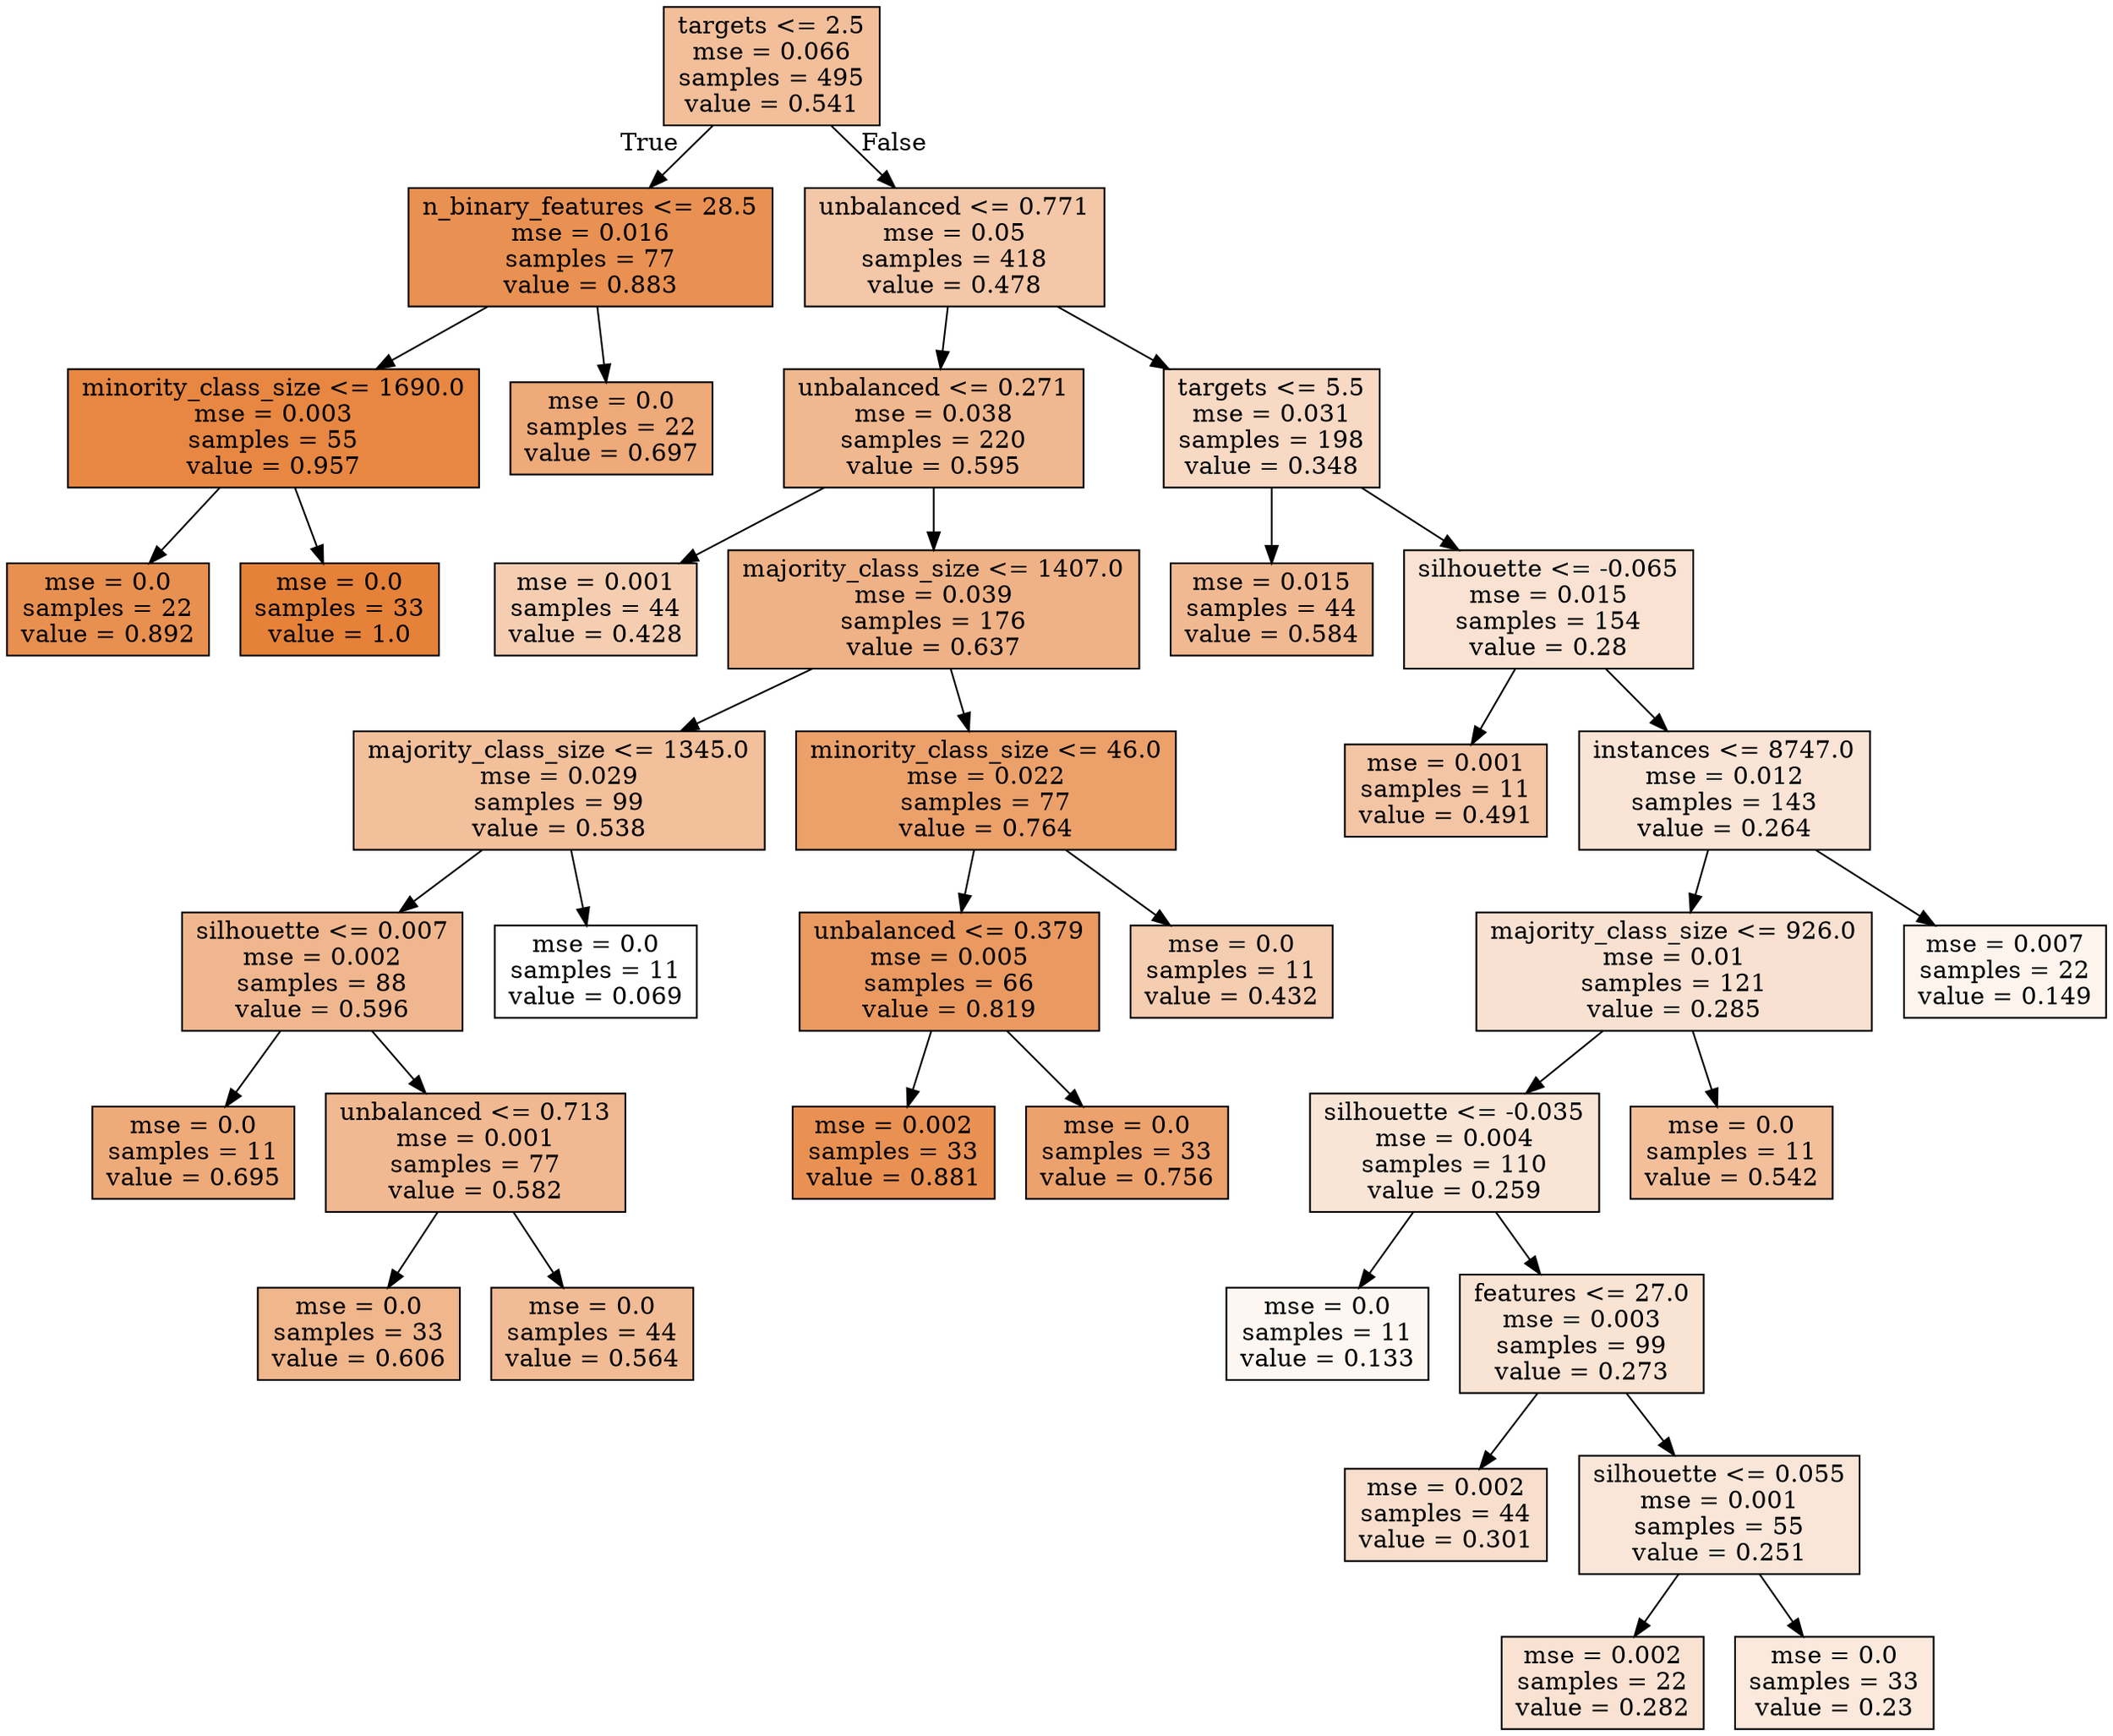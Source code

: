 digraph Tree {
node [shape=box, style="filled", color="black"] ;
0 [label="targets <= 2.5\nmse = 0.066\nsamples = 495\nvalue = 0.541", fillcolor="#e5813981"] ;
1 [label="n_binary_features <= 28.5\nmse = 0.016\nsamples = 77\nvalue = 0.883", fillcolor="#e58139df"] ;
0 -> 1 [labeldistance=2.5, labelangle=45, headlabel="True"] ;
2 [label="minority_class_size <= 1690.0\nmse = 0.003\nsamples = 55\nvalue = 0.957", fillcolor="#e58139f3"] ;
1 -> 2 ;
3 [label="mse = 0.0\nsamples = 22\nvalue = 0.892", fillcolor="#e58139e1"] ;
2 -> 3 ;
4 [label="mse = 0.0\nsamples = 33\nvalue = 1.0", fillcolor="#e58139ff"] ;
2 -> 4 ;
5 [label="mse = 0.0\nsamples = 22\nvalue = 0.697", fillcolor="#e58139ac"] ;
1 -> 5 ;
6 [label="unbalanced <= 0.771\nmse = 0.05\nsamples = 418\nvalue = 0.478", fillcolor="#e5813970"] ;
0 -> 6 [labeldistance=2.5, labelangle=-45, headlabel="False"] ;
7 [label="unbalanced <= 0.271\nmse = 0.038\nsamples = 220\nvalue = 0.595", fillcolor="#e5813990"] ;
6 -> 7 ;
8 [label="mse = 0.001\nsamples = 44\nvalue = 0.428", fillcolor="#e5813962"] ;
7 -> 8 ;
9 [label="majority_class_size <= 1407.0\nmse = 0.039\nsamples = 176\nvalue = 0.637", fillcolor="#e581399c"] ;
7 -> 9 ;
10 [label="majority_class_size <= 1345.0\nmse = 0.029\nsamples = 99\nvalue = 0.538", fillcolor="#e5813980"] ;
9 -> 10 ;
11 [label="silhouette <= 0.007\nmse = 0.002\nsamples = 88\nvalue = 0.596", fillcolor="#e5813991"] ;
10 -> 11 ;
12 [label="mse = 0.0\nsamples = 11\nvalue = 0.695", fillcolor="#e58139ac"] ;
11 -> 12 ;
13 [label="unbalanced <= 0.713\nmse = 0.001\nsamples = 77\nvalue = 0.582", fillcolor="#e581398d"] ;
11 -> 13 ;
14 [label="mse = 0.0\nsamples = 33\nvalue = 0.606", fillcolor="#e5813993"] ;
13 -> 14 ;
15 [label="mse = 0.0\nsamples = 44\nvalue = 0.564", fillcolor="#e5813988"] ;
13 -> 15 ;
16 [label="mse = 0.0\nsamples = 11\nvalue = 0.069", fillcolor="#e5813900"] ;
10 -> 16 ;
17 [label="minority_class_size <= 46.0\nmse = 0.022\nsamples = 77\nvalue = 0.764", fillcolor="#e58139be"] ;
9 -> 17 ;
18 [label="unbalanced <= 0.379\nmse = 0.005\nsamples = 66\nvalue = 0.819", fillcolor="#e58139cd"] ;
17 -> 18 ;
19 [label="mse = 0.002\nsamples = 33\nvalue = 0.881", fillcolor="#e58139df"] ;
18 -> 19 ;
20 [label="mse = 0.0\nsamples = 33\nvalue = 0.756", fillcolor="#e58139bc"] ;
18 -> 20 ;
21 [label="mse = 0.0\nsamples = 11\nvalue = 0.432", fillcolor="#e5813964"] ;
17 -> 21 ;
22 [label="targets <= 5.5\nmse = 0.031\nsamples = 198\nvalue = 0.348", fillcolor="#e581394c"] ;
6 -> 22 ;
23 [label="mse = 0.015\nsamples = 44\nvalue = 0.584", fillcolor="#e581398d"] ;
22 -> 23 ;
24 [label="silhouette <= -0.065\nmse = 0.015\nsamples = 154\nvalue = 0.28", fillcolor="#e581393a"] ;
22 -> 24 ;
25 [label="mse = 0.001\nsamples = 11\nvalue = 0.491", fillcolor="#e5813974"] ;
24 -> 25 ;
26 [label="instances <= 8747.0\nmse = 0.012\nsamples = 143\nvalue = 0.264", fillcolor="#e5813935"] ;
24 -> 26 ;
27 [label="majority_class_size <= 926.0\nmse = 0.01\nsamples = 121\nvalue = 0.285", fillcolor="#e581393b"] ;
26 -> 27 ;
28 [label="silhouette <= -0.035\nmse = 0.004\nsamples = 110\nvalue = 0.259", fillcolor="#e5813934"] ;
27 -> 28 ;
29 [label="mse = 0.0\nsamples = 11\nvalue = 0.133", fillcolor="#e5813912"] ;
28 -> 29 ;
30 [label="features <= 27.0\nmse = 0.003\nsamples = 99\nvalue = 0.273", fillcolor="#e5813938"] ;
28 -> 30 ;
31 [label="mse = 0.002\nsamples = 44\nvalue = 0.301", fillcolor="#e5813940"] ;
30 -> 31 ;
32 [label="silhouette <= 0.055\nmse = 0.001\nsamples = 55\nvalue = 0.251", fillcolor="#e5813932"] ;
30 -> 32 ;
33 [label="mse = 0.002\nsamples = 22\nvalue = 0.282", fillcolor="#e581393a"] ;
32 -> 33 ;
34 [label="mse = 0.0\nsamples = 33\nvalue = 0.23", fillcolor="#e581392c"] ;
32 -> 34 ;
35 [label="mse = 0.0\nsamples = 11\nvalue = 0.542", fillcolor="#e5813982"] ;
27 -> 35 ;
36 [label="mse = 0.007\nsamples = 22\nvalue = 0.149", fillcolor="#e5813916"] ;
26 -> 36 ;
}